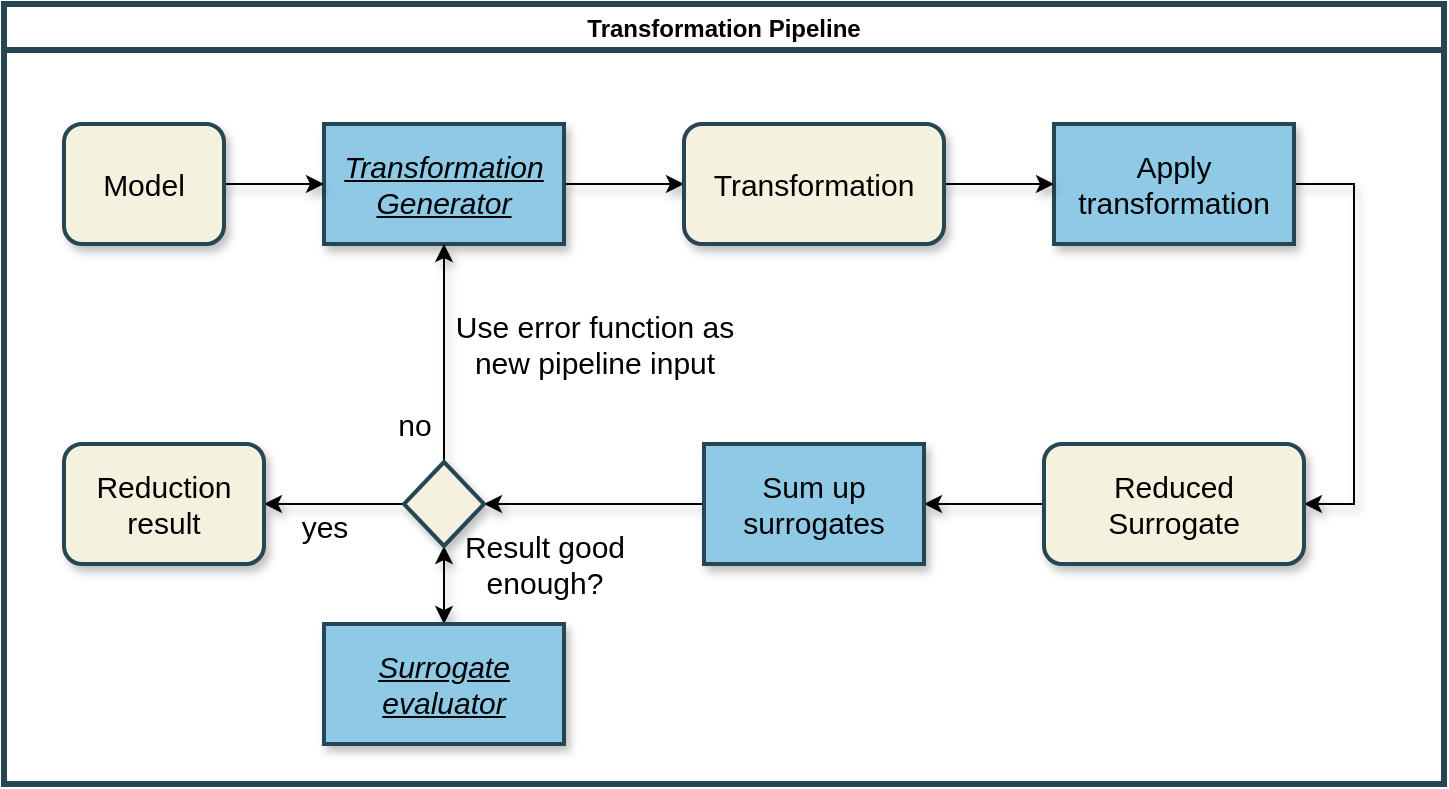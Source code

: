 <mxfile version="14.6.13" type="device"><diagram id="zsj0eGG7G4dilS8PAPo8" name="Page-1"><mxGraphModel dx="981" dy="567" grid="1" gridSize="10" guides="1" tooltips="1" connect="1" arrows="1" fold="1" page="1" pageScale="1" pageWidth="827" pageHeight="1169" math="0" shadow="0"><root><mxCell id="0"/><mxCell id="1" parent="0"/><mxCell id="kO_liUuNvjeUcvEqh1wH-4" value="Transformation Pipeline" style="swimlane;sketch=0;startSize=23;movable=0;swimlaneLine=1;strokeColor=#264653;strokeWidth=3;" parent="1" vertex="1"><mxGeometry x="40" y="40" width="720" height="390" as="geometry"/></mxCell><mxCell id="kO_liUuNvjeUcvEqh1wH-11" style="edgeStyle=orthogonalEdgeStyle;rounded=0;orthogonalLoop=1;jettySize=auto;html=1;entryX=0;entryY=0.5;entryDx=0;entryDy=0;fontSize=15;shadow=1;" parent="kO_liUuNvjeUcvEqh1wH-4" source="kO_liUuNvjeUcvEqh1wH-5" target="kO_liUuNvjeUcvEqh1wH-8" edge="1"><mxGeometry relative="1" as="geometry"/></mxCell><mxCell id="kO_liUuNvjeUcvEqh1wH-5" value="&lt;i style=&quot;font-size: 15px;&quot;&gt;&lt;u style=&quot;font-size: 15px;&quot;&gt;Transformation Generator&lt;br style=&quot;font-size: 15px;&quot;&gt;&lt;/u&gt;&lt;/i&gt;" style="rounded=0;whiteSpace=wrap;html=1;sketch=0;fillColor=#8ecae6;strokeColor=#264653;fontSize=15;shadow=1;strokeWidth=2;glass=0;" parent="kO_liUuNvjeUcvEqh1wH-4" vertex="1"><mxGeometry x="160" y="60" width="120" height="60" as="geometry"/></mxCell><mxCell id="kO_liUuNvjeUcvEqh1wH-10" style="edgeStyle=orthogonalEdgeStyle;rounded=0;orthogonalLoop=1;jettySize=auto;html=1;entryX=0;entryY=0.5;entryDx=0;entryDy=0;fontSize=15;shadow=1;" parent="kO_liUuNvjeUcvEqh1wH-4" source="kO_liUuNvjeUcvEqh1wH-6" target="kO_liUuNvjeUcvEqh1wH-5" edge="1"><mxGeometry relative="1" as="geometry"/></mxCell><mxCell id="kO_liUuNvjeUcvEqh1wH-6" value="&lt;font style=&quot;font-size: 15px&quot;&gt;Model&lt;/font&gt;" style="rounded=1;whiteSpace=wrap;html=1;sketch=0;fillColor=#f4f1de;fontSize=15;shadow=1;strokeColor=#264653;strokeWidth=2;" parent="kO_liUuNvjeUcvEqh1wH-4" vertex="1"><mxGeometry x="30" y="60" width="80" height="60" as="geometry"/></mxCell><mxCell id="QchdqFbllNz7ZHo0KmxO-8" style="edgeStyle=orthogonalEdgeStyle;rounded=0;orthogonalLoop=1;jettySize=auto;html=1;entryX=1;entryY=0.5;entryDx=0;entryDy=0;shadow=1;fontSize=15;" parent="kO_liUuNvjeUcvEqh1wH-4" source="kO_liUuNvjeUcvEqh1wH-7" target="kO_liUuNvjeUcvEqh1wH-9" edge="1"><mxGeometry relative="1" as="geometry"><Array as="points"><mxPoint x="675" y="90"/><mxPoint x="675" y="250"/></Array></mxGeometry></mxCell><mxCell id="kO_liUuNvjeUcvEqh1wH-7" value="Apply transformation" style="rounded=0;whiteSpace=wrap;html=1;sketch=0;fontSize=15;shadow=1;strokeColor=#264653;strokeWidth=2;fillColor=#8ECAE6;" parent="kO_liUuNvjeUcvEqh1wH-4" vertex="1"><mxGeometry x="525" y="60" width="120" height="60" as="geometry"/></mxCell><mxCell id="QchdqFbllNz7ZHo0KmxO-11" style="edgeStyle=orthogonalEdgeStyle;rounded=0;orthogonalLoop=1;jettySize=auto;html=1;entryX=0;entryY=0.5;entryDx=0;entryDy=0;shadow=1;fontSize=15;" parent="kO_liUuNvjeUcvEqh1wH-4" source="kO_liUuNvjeUcvEqh1wH-8" target="kO_liUuNvjeUcvEqh1wH-7" edge="1"><mxGeometry relative="1" as="geometry"/></mxCell><mxCell id="kO_liUuNvjeUcvEqh1wH-8" value="&lt;font style=&quot;font-size: 15px;&quot;&gt;Transformation&lt;/font&gt;" style="rounded=1;whiteSpace=wrap;html=1;sketch=0;fillColor=#F4F1DE;fontSize=15;shadow=1;strokeColor=#264653;strokeWidth=2;" parent="kO_liUuNvjeUcvEqh1wH-4" vertex="1"><mxGeometry x="340" y="60" width="130" height="60" as="geometry"/></mxCell><mxCell id="QchdqFbllNz7ZHo0KmxO-10" style="edgeStyle=orthogonalEdgeStyle;rounded=0;orthogonalLoop=1;jettySize=auto;html=1;shadow=1;fontSize=15;" parent="kO_liUuNvjeUcvEqh1wH-4" source="kO_liUuNvjeUcvEqh1wH-9" target="QchdqFbllNz7ZHo0KmxO-1" edge="1"><mxGeometry relative="1" as="geometry"/></mxCell><mxCell id="kO_liUuNvjeUcvEqh1wH-9" value="&lt;font style=&quot;font-size: 15px;&quot;&gt;Reduced Surrogate&lt;br style=&quot;font-size: 15px;&quot;&gt;&lt;/font&gt;" style="rounded=1;whiteSpace=wrap;html=1;sketch=0;fillColor=#F4F1DE;fontSize=15;shadow=1;strokeColor=#264653;strokeWidth=2;" parent="kO_liUuNvjeUcvEqh1wH-4" vertex="1"><mxGeometry x="520" y="220" width="130" height="60" as="geometry"/></mxCell><mxCell id="kO_liUuNvjeUcvEqh1wH-19" value="&lt;div style=&quot;font-size: 15px;&quot;&gt;Result good&lt;/div&gt;&lt;div style=&quot;font-size: 15px;&quot;&gt;enough?&lt;/div&gt;" style="text;html=1;align=center;verticalAlign=middle;resizable=0;points=[];autosize=1;strokeColor=none;fontSize=15;shadow=1;" parent="kO_liUuNvjeUcvEqh1wH-4" vertex="1"><mxGeometry x="220" y="260" width="100" height="40" as="geometry"/></mxCell><mxCell id="kO_liUuNvjeUcvEqh1wH-20" value="yes" style="text;html=1;align=center;verticalAlign=middle;resizable=0;points=[];autosize=1;strokeColor=none;fontSize=15;shadow=1;" parent="kO_liUuNvjeUcvEqh1wH-4" vertex="1"><mxGeometry x="140" y="251" width="40" height="20" as="geometry"/></mxCell><mxCell id="kO_liUuNvjeUcvEqh1wH-21" value="no" style="text;html=1;align=center;verticalAlign=middle;resizable=0;points=[];autosize=1;strokeColor=none;fontSize=15;shadow=1;" parent="kO_liUuNvjeUcvEqh1wH-4" vertex="1"><mxGeometry x="190" y="200" width="30" height="20" as="geometry"/></mxCell><mxCell id="kO_liUuNvjeUcvEqh1wH-22" value="Use error function as&lt;br&gt;new pipeline input" style="text;html=1;align=center;verticalAlign=middle;resizable=0;points=[];autosize=1;strokeColor=none;fontSize=15;shadow=1;" parent="kO_liUuNvjeUcvEqh1wH-4" vertex="1"><mxGeometry x="220" y="150" width="150" height="40" as="geometry"/></mxCell><mxCell id="QchdqFbllNz7ZHo0KmxO-6" style="edgeStyle=orthogonalEdgeStyle;rounded=0;orthogonalLoop=1;jettySize=auto;html=1;entryX=0.5;entryY=1;entryDx=0;entryDy=0;fontSize=15;shadow=1;startArrow=classic;startFill=1;" parent="kO_liUuNvjeUcvEqh1wH-4" target="QchdqFbllNz7ZHo0KmxO-2" edge="1"><mxGeometry relative="1" as="geometry"><mxPoint x="220" y="310" as="sourcePoint"/></mxGeometry></mxCell><mxCell id="QchdqFbllNz7ZHo0KmxO-9" style="edgeStyle=orthogonalEdgeStyle;rounded=0;orthogonalLoop=1;jettySize=auto;html=1;entryX=1;entryY=0.5;entryDx=0;entryDy=0;shadow=1;fontSize=15;exitX=0;exitY=0.5;exitDx=0;exitDy=0;" parent="kO_liUuNvjeUcvEqh1wH-4" source="QchdqFbllNz7ZHo0KmxO-1" target="QchdqFbllNz7ZHo0KmxO-2" edge="1"><mxGeometry relative="1" as="geometry"><mxPoint x="310" y="250" as="sourcePoint"/></mxGeometry></mxCell><mxCell id="QchdqFbllNz7ZHo0KmxO-1" value="Sum up&lt;br style=&quot;font-size: 15px;&quot;&gt;surrogates" style="rounded=0;whiteSpace=wrap;html=1;sketch=0;fontSize=15;shadow=1;strokeColor=#264653;strokeWidth=2;fillColor=#8ECAE6;" parent="kO_liUuNvjeUcvEqh1wH-4" vertex="1"><mxGeometry x="350" y="220" width="110" height="60" as="geometry"/></mxCell><mxCell id="QchdqFbllNz7ZHo0KmxO-5" style="edgeStyle=orthogonalEdgeStyle;rounded=0;orthogonalLoop=1;jettySize=auto;html=1;entryX=1;entryY=0.5;entryDx=0;entryDy=0;fontSize=15;shadow=1;" parent="kO_liUuNvjeUcvEqh1wH-4" source="QchdqFbllNz7ZHo0KmxO-2" target="QchdqFbllNz7ZHo0KmxO-4" edge="1"><mxGeometry relative="1" as="geometry"><mxPoint x="110" y="250" as="targetPoint"/></mxGeometry></mxCell><mxCell id="QchdqFbllNz7ZHo0KmxO-7" style="edgeStyle=orthogonalEdgeStyle;rounded=0;orthogonalLoop=1;jettySize=auto;html=1;entryX=0.5;entryY=1;entryDx=0;entryDy=0;shadow=1;fontSize=15;" parent="kO_liUuNvjeUcvEqh1wH-4" source="QchdqFbllNz7ZHo0KmxO-2" target="kO_liUuNvjeUcvEqh1wH-5" edge="1"><mxGeometry relative="1" as="geometry"/></mxCell><mxCell id="QchdqFbllNz7ZHo0KmxO-2" value="" style="rhombus;whiteSpace=wrap;html=1;shadow=1;sketch=0;fontSize=15;strokeWidth=2;strokeColor=#264653;fillColor=#F4F1DE;" parent="kO_liUuNvjeUcvEqh1wH-4" vertex="1"><mxGeometry x="200" y="229" width="40" height="42" as="geometry"/></mxCell><mxCell id="QchdqFbllNz7ZHo0KmxO-4" value="&lt;font style=&quot;font-size: 15px;&quot;&gt;Reduction&lt;br style=&quot;font-size: 15px;&quot;&gt;result&lt;/font&gt;" style="rounded=1;whiteSpace=wrap;html=1;sketch=0;fillColor=#F4F1DE;fontSize=15;shadow=1;strokeColor=#264653;strokeWidth=2;" parent="kO_liUuNvjeUcvEqh1wH-4" vertex="1"><mxGeometry x="30" y="220" width="100" height="60" as="geometry"/></mxCell><mxCell id="ai6KxvZ-mm_kG6xo2TnF-1" value="&lt;i style=&quot;font-size: 15px&quot;&gt;&lt;u style=&quot;font-size: 15px&quot;&gt;Surrogate&lt;br&gt;evaluator&lt;br style=&quot;font-size: 15px&quot;&gt;&lt;/u&gt;&lt;/i&gt;" style="rounded=0;whiteSpace=wrap;html=1;sketch=0;fillColor=#8ECAE6;strokeColor=#264653;fontSize=15;shadow=1;strokeWidth=2;" parent="kO_liUuNvjeUcvEqh1wH-4" vertex="1"><mxGeometry x="160" y="310" width="120" height="60" as="geometry"/></mxCell></root></mxGraphModel></diagram></mxfile>